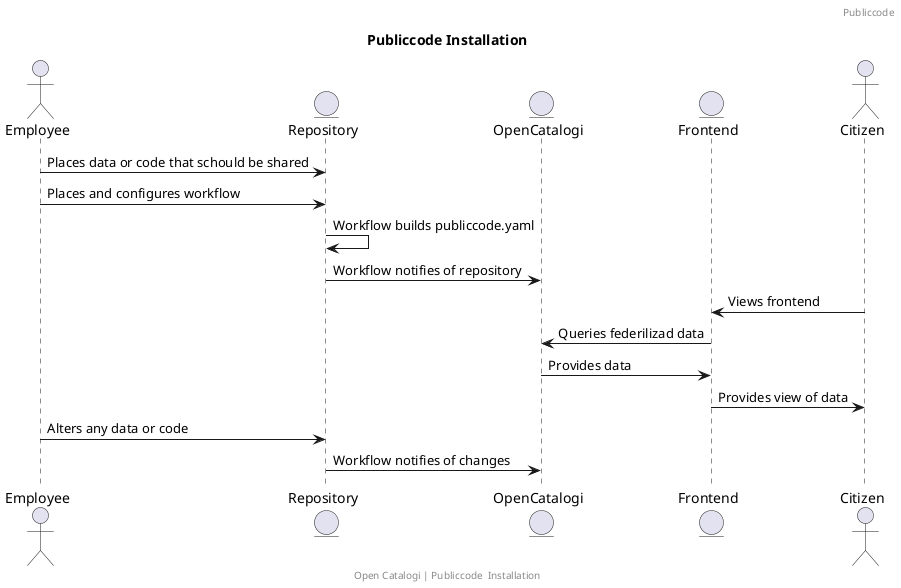 @startuml

title: Publiccode Installation
footer: Open Catalogi | Publiccode  Installation
header: Publiccode

actor Employee
entity Repository
entity OpenCatalogi
entity Frontend
actor Citizen


Employee -> Repository : Places data or code that schould be shared
Employee -> Repository : Places and configures workflow
Repository -> Repository : Workflow builds publiccode.yaml
Repository -> OpenCatalogi : Workflow notifies of repository
Citizen -> Frontend : Views frontend
Frontend -> OpenCatalogi : Queries federilizad data
OpenCatalogi -> Frontend : Provides data
Frontend -> Citizen : Provides view of data
Employee -> Repository : Alters any data or code
Repository -> OpenCatalogi : Workflow notifies of changes
@enduml